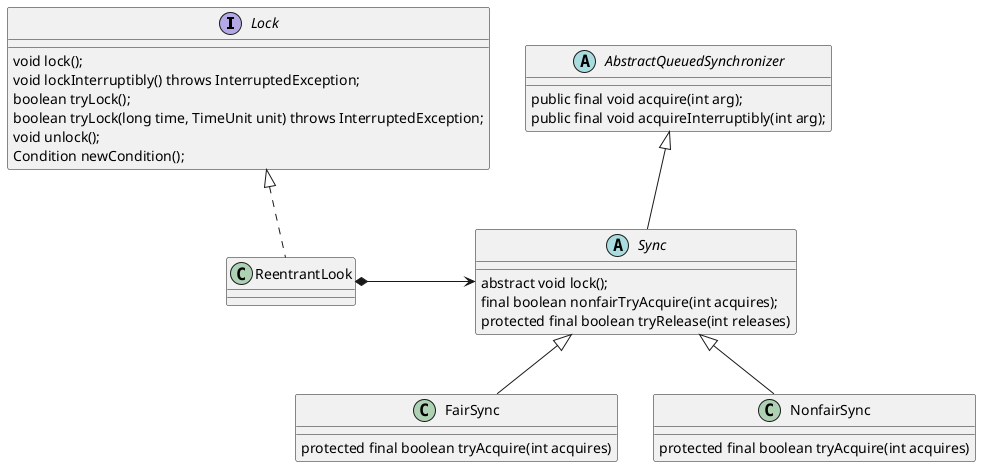 @startuml
interface Lock{
    void lock();
    void lockInterruptibly() throws InterruptedException;
    boolean tryLock();
    boolean tryLock(long time, TimeUnit unit) throws InterruptedException;
    void unlock();
    Condition newCondition();
}

class ReentrantLook{

}

abstract class AbstractQueuedSynchronizer{
    public final void acquire(int arg);
    public final void acquireInterruptibly(int arg);
}
abstract class Sync{
    abstract void lock();
    final boolean nonfairTryAcquire(int acquires);
    protected final boolean tryRelease(int releases)
}
class FairSync {
    protected final boolean tryAcquire(int acquires)
}
class NonfairSync {
    protected final boolean tryAcquire(int acquires)
}

Lock <|.. ReentrantLook

AbstractQueuedSynchronizer <|-- Sync
Sync <|-- FairSync
Sync <|-- NonfairSync

ReentrantLook *-> Sync
@enduml